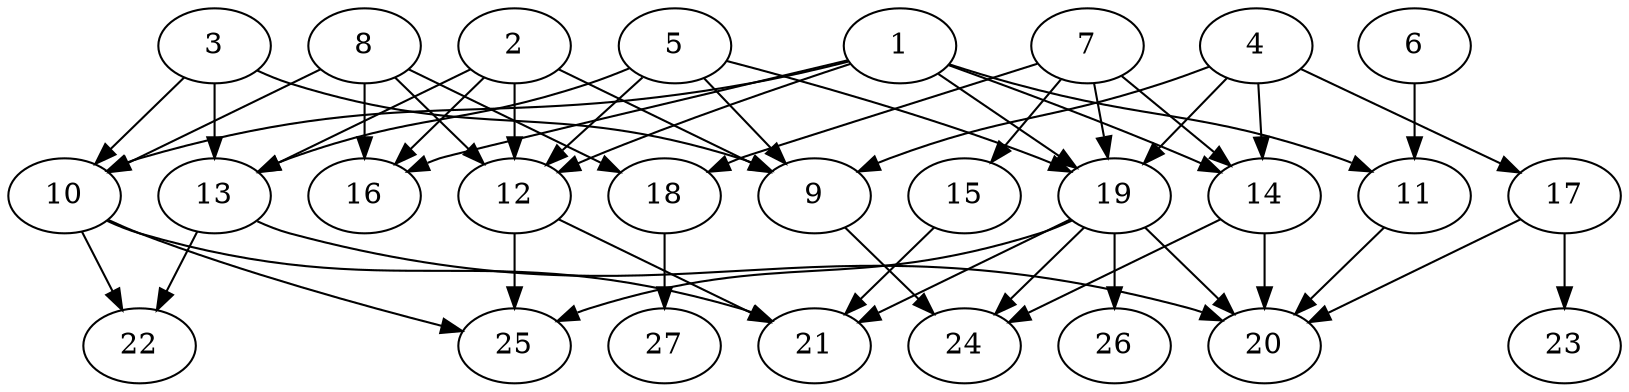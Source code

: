 // DAG (tier=2-normal, mode=compute, n=27, ccr=0.373, fat=0.694, density=0.443, regular=0.535, jump=0.121, mindata=524288, maxdata=8388608)
// DAG automatically generated by daggen at Sun Aug 24 16:33:33 2025
// /home/ermia/Project/Environments/daggen/bin/daggen --dot --ccr 0.373 --fat 0.694 --regular 0.535 --density 0.443 --jump 0.121 --mindata 524288 --maxdata 8388608 -n 27 
digraph G {
  1 [size="503495083647687458816", alpha="0.12", expect_size="251747541823843729408"]
  1 -> 10 [size ="506314241343488"]
  1 -> 11 [size ="506314241343488"]
  1 -> 12 [size ="506314241343488"]
  1 -> 14 [size ="506314241343488"]
  1 -> 16 [size ="506314241343488"]
  1 -> 19 [size ="506314241343488"]
  2 [size="76080144520553955328", alpha="0.11", expect_size="38040072260276977664"]
  2 -> 9 [size ="143638503882752"]
  2 -> 12 [size ="143638503882752"]
  2 -> 13 [size ="143638503882752"]
  2 -> 16 [size ="143638503882752"]
  3 [size="1929558836411140", alpha="0.18", expect_size="964779418205570"]
  3 -> 9 [size ="118342589349888"]
  3 -> 10 [size ="118342589349888"]
  3 -> 13 [size ="118342589349888"]
  4 [size="3724120364242112", alpha="0.01", expect_size="1862060182121056"]
  4 -> 9 [size ="369182268981248"]
  4 -> 14 [size ="369182268981248"]
  4 -> 17 [size ="369182268981248"]
  4 -> 19 [size ="369182268981248"]
  5 [size="128502615542645915648", alpha="0.16", expect_size="64251307771322957824"]
  5 -> 9 [size ="203718888783872"]
  5 -> 12 [size ="203718888783872"]
  5 -> 13 [size ="203718888783872"]
  5 -> 19 [size ="203718888783872"]
  6 [size="1048242206671158", alpha="0.01", expect_size="524121103335579"]
  6 -> 11 [size ="96005009702912"]
  7 [size="1158666374916338", alpha="0.02", expect_size="579333187458169"]
  7 -> 14 [size ="55708150136832"]
  7 -> 15 [size ="55708150136832"]
  7 -> 18 [size ="55708150136832"]
  7 -> 19 [size ="55708150136832"]
  8 [size="157604009476096000000", alpha="0.11", expect_size="78802004738048000000"]
  8 -> 10 [size ="233418260480000"]
  8 -> 12 [size ="233418260480000"]
  8 -> 16 [size ="233418260480000"]
  8 -> 18 [size ="233418260480000"]
  9 [size="1597560927695144", alpha="0.15", expect_size="798780463847572"]
  9 -> 24 [size ="54675344719872"]
  10 [size="348428277800996", alpha="0.10", expect_size="174214138900498"]
  10 -> 21 [size ="7925422620672"]
  10 -> 22 [size ="7925422620672"]
  10 -> 25 [size ="7925422620672"]
  11 [size="499719473137185088", alpha="0.12", expect_size="249859736568592544"]
  11 -> 20 [size ="363527785152512"]
  12 [size="4710478484644272", alpha="0.00", expect_size="2355239242322136"]
  12 -> 21 [size ="124727997759488"]
  12 -> 25 [size ="124727997759488"]
  13 [size="14923893811188366", alpha="0.03", expect_size="7461946905594183"]
  13 -> 20 [size ="333578332274688"]
  13 -> 22 [size ="333578332274688"]
  14 [size="821187297413993088", alpha="0.20", expect_size="410593648706996544"]
  14 -> 20 [size ="296977694720000"]
  14 -> 24 [size ="296977694720000"]
  15 [size="404246536104050", alpha="0.16", expect_size="202123268052025"]
  15 -> 21 [size ="30346661855232"]
  16 [size="905596743124052608", alpha="0.01", expect_size="452798371562026304"]
  17 [size="1158687425464572", alpha="0.05", expect_size="579343712732286"]
  17 -> 20 [size ="31246725939200"]
  17 -> 23 [size ="31246725939200"]
  18 [size="13463988931632982", alpha="0.19", expect_size="6731994465816491"]
  18 -> 27 [size ="25748865810432"]
  19 [size="79437793529857835008", alpha="0.18", expect_size="39718896764928917504"]
  19 -> 20 [size ="147834150060032"]
  19 -> 21 [size ="147834150060032"]
  19 -> 24 [size ="147834150060032"]
  19 -> 25 [size ="147834150060032"]
  19 -> 26 [size ="147834150060032"]
  20 [size="180697902475393368064", alpha="0.08", expect_size="90348951237696684032"]
  21 [size="19737192774552692", alpha="0.11", expect_size="9868596387276346"]
  22 [size="13901842659047696", alpha="0.18", expect_size="6950921329523848"]
  23 [size="311229072431401402368", alpha="0.12", expect_size="155614536215700701184"]
  24 [size="53863391967587416", alpha="0.12", expect_size="26931695983793708"]
  25 [size="7038872484332086", alpha="0.15", expect_size="3519436242166043"]
  26 [size="7698245274334534", alpha="0.01", expect_size="3849122637167267"]
  27 [size="5802004847578587", alpha="0.07", expect_size="2901002423789293"]
}